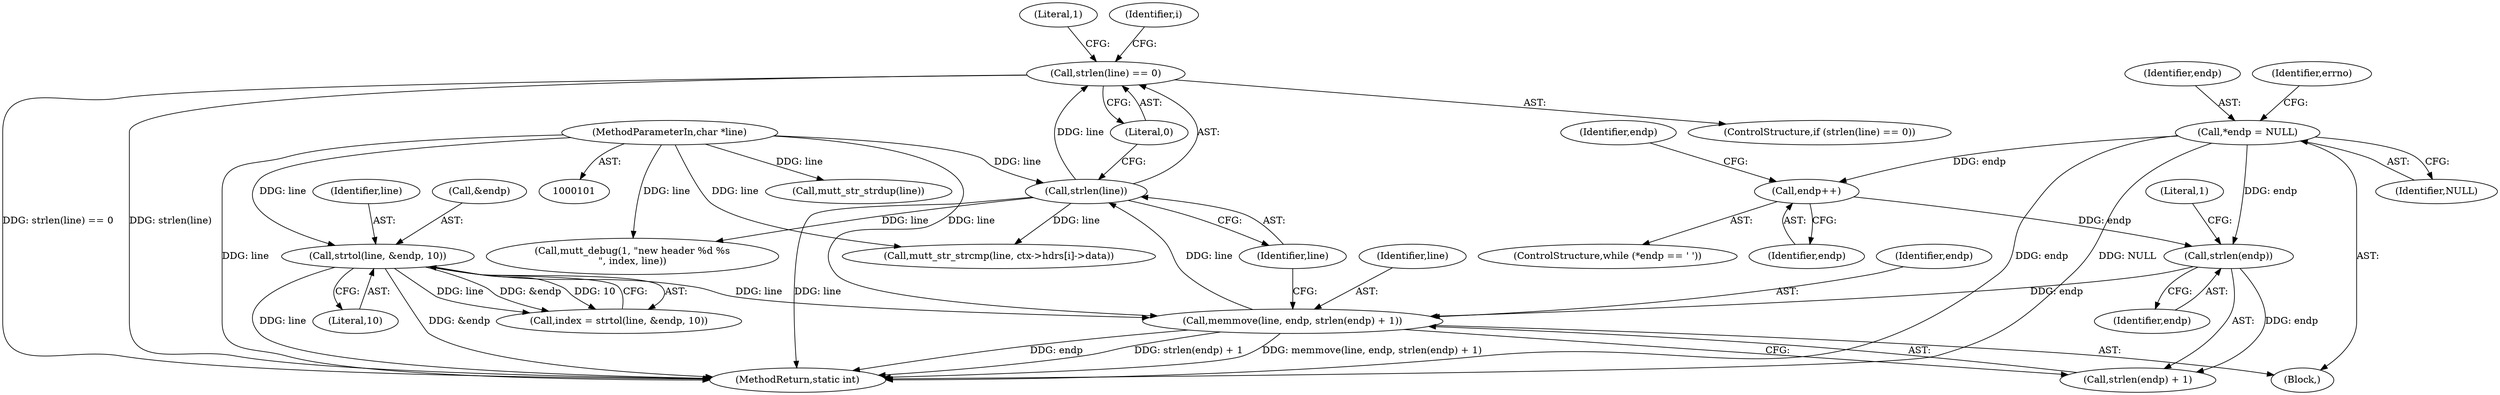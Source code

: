 digraph "0_neomutt_93b8ac558752d09e1c56d4f1bc82631316fa9c82@API" {
"1000155" [label="(Call,strlen(line) == 0)"];
"1000156" [label="(Call,strlen(line))"];
"1000147" [label="(Call,memmove(line, endp, strlen(endp) + 1))"];
"1000130" [label="(Call,strtol(line, &endp, 10))"];
"1000102" [label="(MethodParameterIn,char *line)"];
"1000151" [label="(Call,strlen(endp))"];
"1000122" [label="(Call,*endp = NULL)"];
"1000145" [label="(Call,endp++)"];
"1000175" [label="(Call,mutt_str_strcmp(line, ctx->hdrs[i]->data))"];
"1000126" [label="(Identifier,errno)"];
"1000128" [label="(Call,index = strtol(line, &endp, 10))"];
"1000122" [label="(Call,*endp = NULL)"];
"1000267" [label="(MethodReturn,static int)"];
"1000151" [label="(Call,strlen(endp))"];
"1000130" [label="(Call,strtol(line, &endp, 10))"];
"1000143" [label="(Identifier,endp)"];
"1000155" [label="(Call,strlen(line) == 0)"];
"1000157" [label="(Identifier,line)"];
"1000104" [label="(Block,)"];
"1000225" [label="(Call,mutt_str_strdup(line))"];
"1000140" [label="(ControlStructure,while (*endp == ' '))"];
"1000161" [label="(Literal,1)"];
"1000156" [label="(Call,strlen(line))"];
"1000164" [label="(Identifier,i)"];
"1000148" [label="(Identifier,line)"];
"1000147" [label="(Call,memmove(line, endp, strlen(endp) + 1))"];
"1000146" [label="(Identifier,endp)"];
"1000124" [label="(Identifier,NULL)"];
"1000153" [label="(Literal,1)"];
"1000131" [label="(Identifier,line)"];
"1000102" [label="(MethodParameterIn,char *line)"];
"1000149" [label="(Identifier,endp)"];
"1000154" [label="(ControlStructure,if (strlen(line) == 0))"];
"1000134" [label="(Literal,10)"];
"1000132" [label="(Call,&endp)"];
"1000152" [label="(Identifier,endp)"];
"1000145" [label="(Call,endp++)"];
"1000150" [label="(Call,strlen(endp) + 1)"];
"1000158" [label="(Literal,0)"];
"1000193" [label="(Call,mutt_debug(1, \"new header %d %s\n\", index, line))"];
"1000123" [label="(Identifier,endp)"];
"1000155" -> "1000154"  [label="AST: "];
"1000155" -> "1000158"  [label="CFG: "];
"1000156" -> "1000155"  [label="AST: "];
"1000158" -> "1000155"  [label="AST: "];
"1000161" -> "1000155"  [label="CFG: "];
"1000164" -> "1000155"  [label="CFG: "];
"1000155" -> "1000267"  [label="DDG: strlen(line) == 0"];
"1000155" -> "1000267"  [label="DDG: strlen(line)"];
"1000156" -> "1000155"  [label="DDG: line"];
"1000156" -> "1000157"  [label="CFG: "];
"1000157" -> "1000156"  [label="AST: "];
"1000158" -> "1000156"  [label="CFG: "];
"1000156" -> "1000267"  [label="DDG: line"];
"1000147" -> "1000156"  [label="DDG: line"];
"1000102" -> "1000156"  [label="DDG: line"];
"1000156" -> "1000175"  [label="DDG: line"];
"1000156" -> "1000193"  [label="DDG: line"];
"1000147" -> "1000104"  [label="AST: "];
"1000147" -> "1000150"  [label="CFG: "];
"1000148" -> "1000147"  [label="AST: "];
"1000149" -> "1000147"  [label="AST: "];
"1000150" -> "1000147"  [label="AST: "];
"1000157" -> "1000147"  [label="CFG: "];
"1000147" -> "1000267"  [label="DDG: endp"];
"1000147" -> "1000267"  [label="DDG: strlen(endp) + 1"];
"1000147" -> "1000267"  [label="DDG: memmove(line, endp, strlen(endp) + 1)"];
"1000130" -> "1000147"  [label="DDG: line"];
"1000102" -> "1000147"  [label="DDG: line"];
"1000151" -> "1000147"  [label="DDG: endp"];
"1000130" -> "1000128"  [label="AST: "];
"1000130" -> "1000134"  [label="CFG: "];
"1000131" -> "1000130"  [label="AST: "];
"1000132" -> "1000130"  [label="AST: "];
"1000134" -> "1000130"  [label="AST: "];
"1000128" -> "1000130"  [label="CFG: "];
"1000130" -> "1000267"  [label="DDG: &endp"];
"1000130" -> "1000267"  [label="DDG: line"];
"1000130" -> "1000128"  [label="DDG: line"];
"1000130" -> "1000128"  [label="DDG: &endp"];
"1000130" -> "1000128"  [label="DDG: 10"];
"1000102" -> "1000130"  [label="DDG: line"];
"1000102" -> "1000101"  [label="AST: "];
"1000102" -> "1000267"  [label="DDG: line"];
"1000102" -> "1000175"  [label="DDG: line"];
"1000102" -> "1000193"  [label="DDG: line"];
"1000102" -> "1000225"  [label="DDG: line"];
"1000151" -> "1000150"  [label="AST: "];
"1000151" -> "1000152"  [label="CFG: "];
"1000152" -> "1000151"  [label="AST: "];
"1000153" -> "1000151"  [label="CFG: "];
"1000151" -> "1000150"  [label="DDG: endp"];
"1000122" -> "1000151"  [label="DDG: endp"];
"1000145" -> "1000151"  [label="DDG: endp"];
"1000122" -> "1000104"  [label="AST: "];
"1000122" -> "1000124"  [label="CFG: "];
"1000123" -> "1000122"  [label="AST: "];
"1000124" -> "1000122"  [label="AST: "];
"1000126" -> "1000122"  [label="CFG: "];
"1000122" -> "1000267"  [label="DDG: endp"];
"1000122" -> "1000267"  [label="DDG: NULL"];
"1000122" -> "1000145"  [label="DDG: endp"];
"1000145" -> "1000140"  [label="AST: "];
"1000145" -> "1000146"  [label="CFG: "];
"1000146" -> "1000145"  [label="AST: "];
"1000143" -> "1000145"  [label="CFG: "];
}
